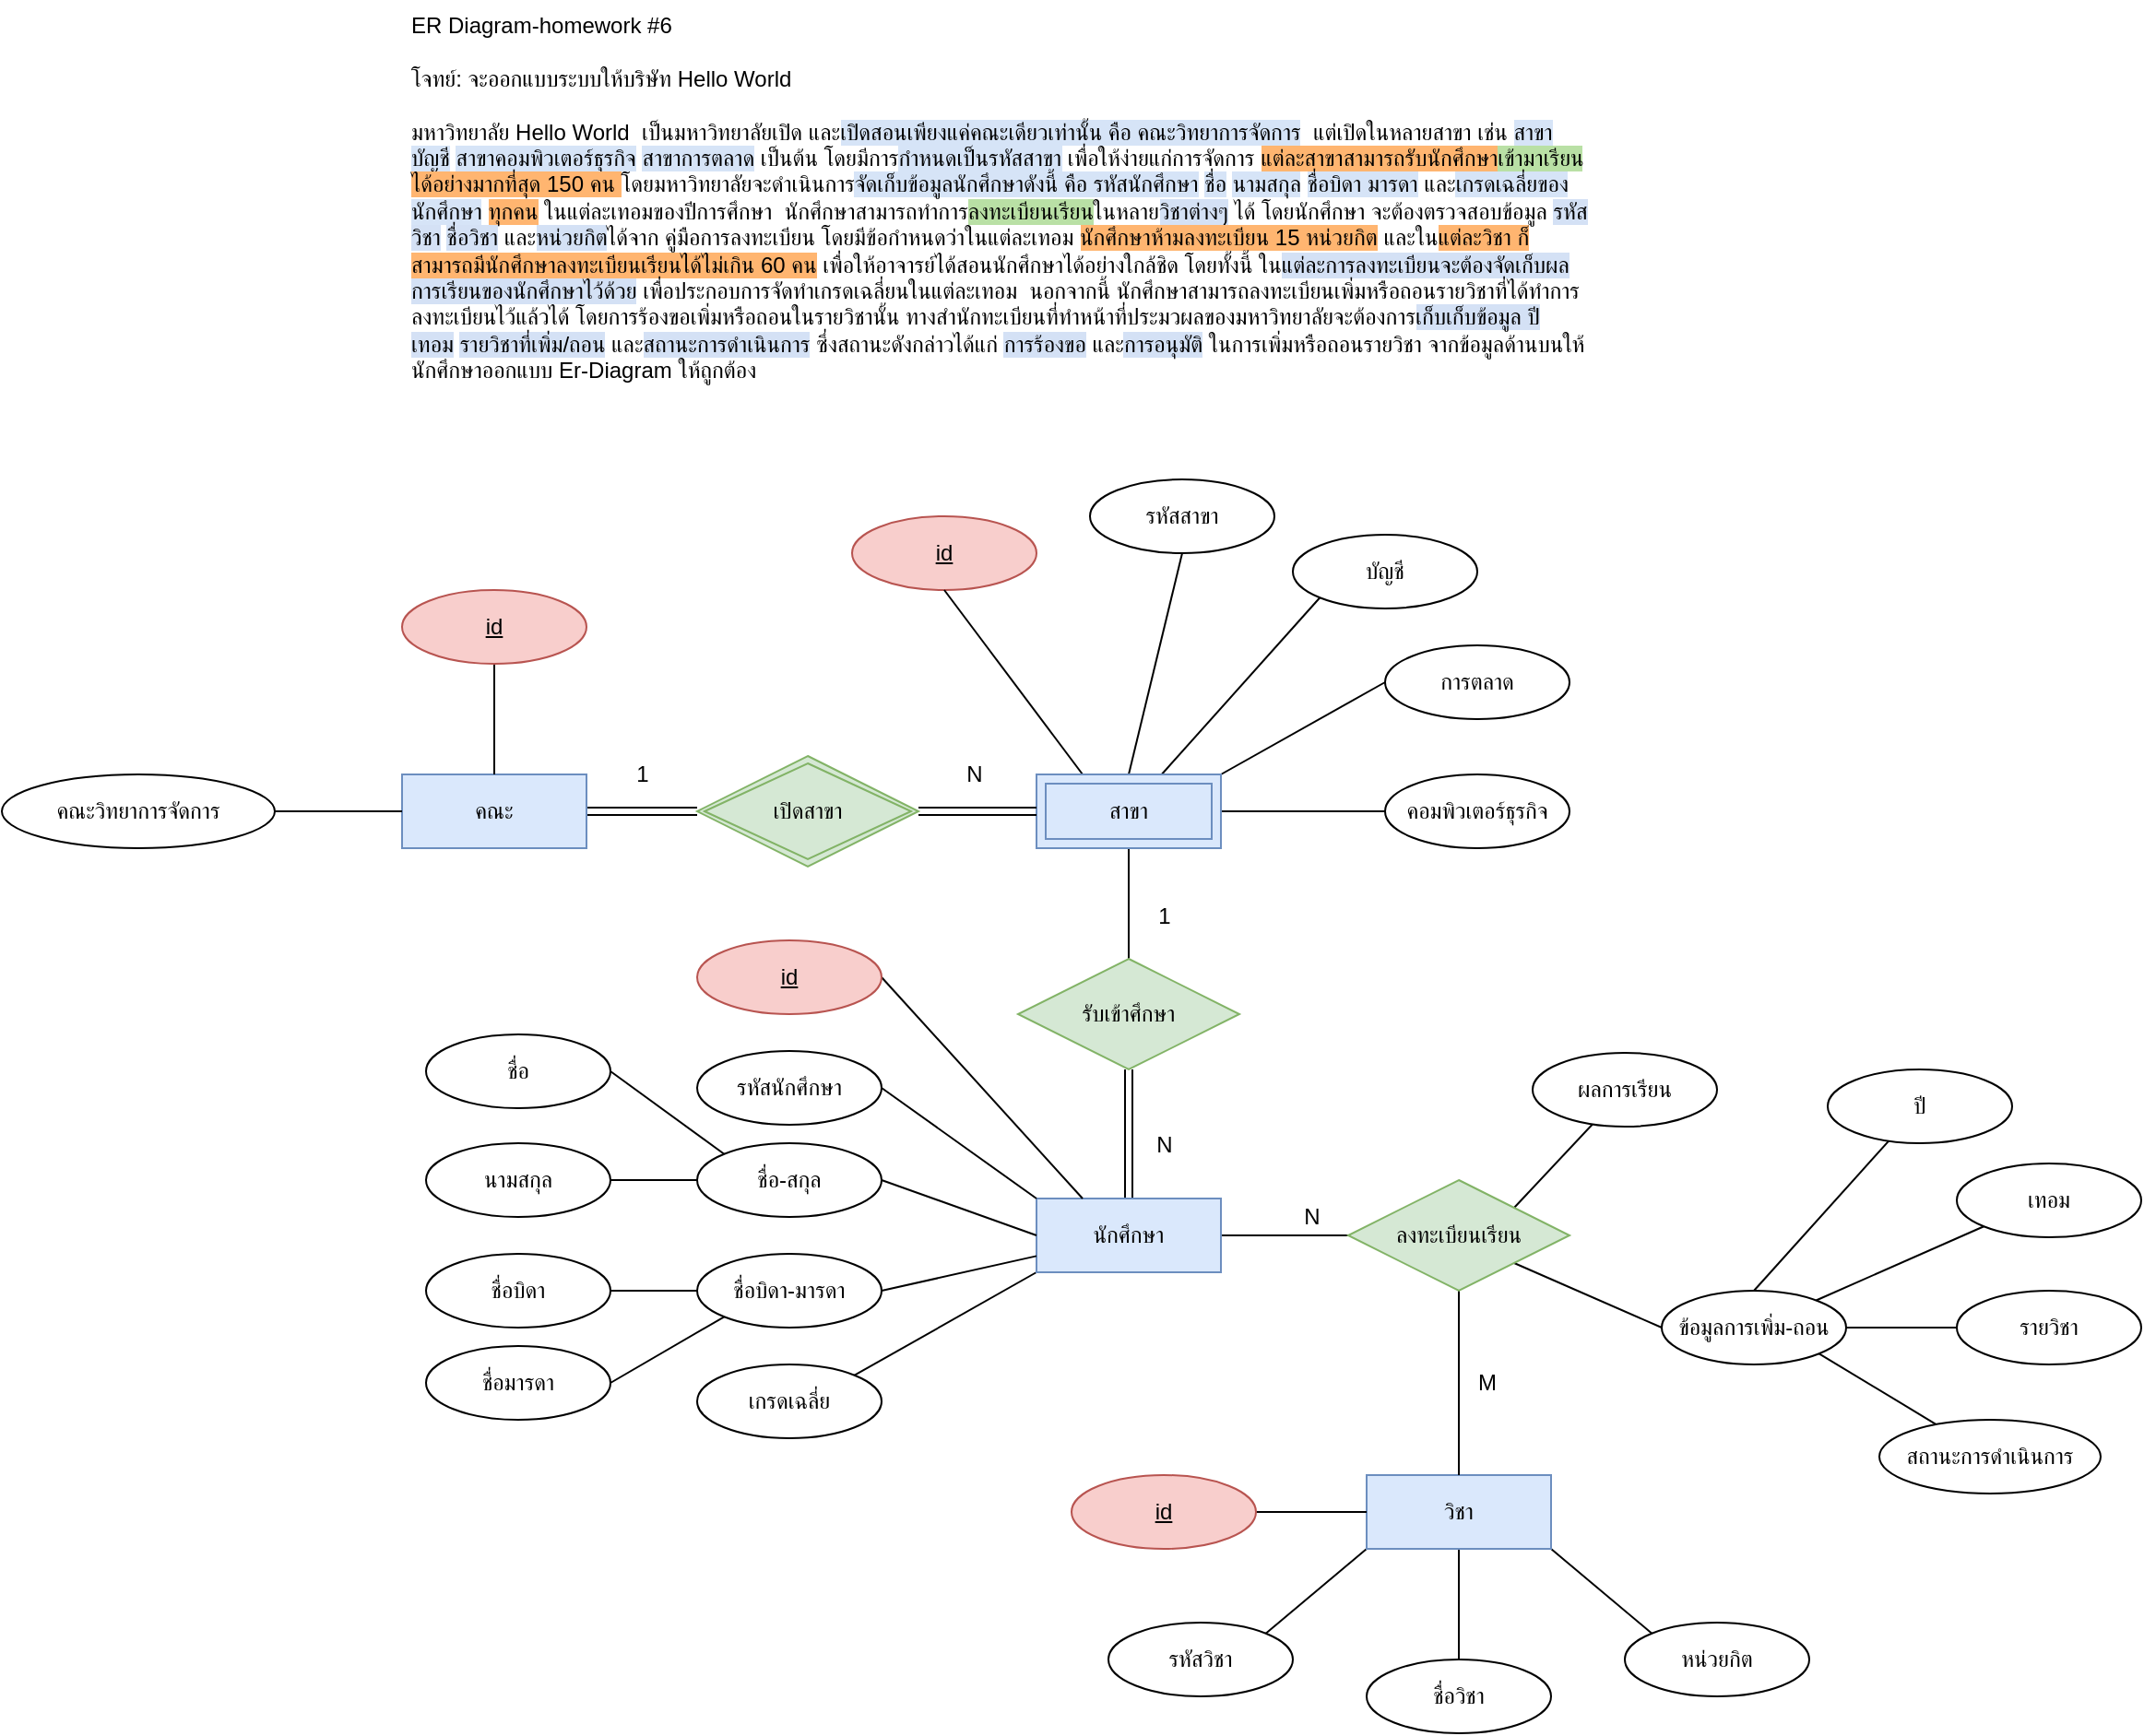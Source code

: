 <mxfile version="12.8.0" type="device"><diagram id="C5RBs43oDa-KdzZeNtuy" name="Page-1"><mxGraphModel dx="382" dy="570" grid="1" gridSize="10" guides="1" tooltips="1" connect="1" arrows="1" fold="1" page="1" pageScale="1" pageWidth="827" pageHeight="1169" math="0" shadow="0"><root><mxCell id="WIyWlLk6GJQsqaUBKTNV-0"/><mxCell id="WIyWlLk6GJQsqaUBKTNV-1" parent="WIyWlLk6GJQsqaUBKTNV-0"/><mxCell id="4qBjOrFS76cvzqP0sIf1-2" value="ER Diagram-homework #6&lt;br&gt;&lt;br&gt;โจทย์: จะออกแบบระบบให้บริษัท Hello World&lt;br&gt;&lt;br&gt;มหาวิทยาลัย Hello World&amp;nbsp; เป็นมหาวิทยาลัยเปิด และ&lt;span style=&quot;background-color: rgb(214 , 228 , 247)&quot;&gt;เปิดสอนเพียงแค่คณะเดียวเท่านั้น คือ คณะวิทยาการจัดการ&lt;/span&gt;&amp;nbsp; แต่เปิดในหลายสาขา เช่น &lt;span style=&quot;background-color: rgb(214 , 228 , 247)&quot;&gt;สาขาบัญชี&lt;/span&gt; &lt;span style=&quot;background-color: rgb(214 , 228 , 247)&quot;&gt;สาขาคอมพิวเตอร์ธุรกิจ&lt;/span&gt; &lt;span style=&quot;background-color: rgb(214 , 228 , 247)&quot;&gt;สาขาการตลาด&lt;/span&gt; เป็นต้น  โดยมีการ&lt;span style=&quot;background-color: rgb(214 , 228 , 247)&quot;&gt;กำหนดเป็นรหัสสาขา&lt;/span&gt; เพื่อให้ง่ายแก่การจัดการ &lt;span style=&quot;background-color: rgb(255 , 181 , 112)&quot;&gt;แต่ละสาขาสามารถรับนักศึกษา&lt;/span&gt;&lt;span style=&quot;background-color: rgb(185 , 224 , 165)&quot;&gt;เข้ามาเรียน&lt;/span&gt;&lt;span style=&quot;background-color: rgb(255 , 181 , 112)&quot;&gt;ได้อย่างมากที่สุด 150 คน &lt;/span&gt;โดยมหาวิทยาลัยจะดำเนินการ&lt;span style=&quot;background-color: rgb(214 , 228 , 247)&quot;&gt;จัดเก็บข้อมูลนักศึกษาดังนี้ คือ รหัสนักศึกษา&lt;/span&gt; &lt;span style=&quot;background-color: rgb(214 , 228 , 247)&quot;&gt;ชื่อ&lt;/span&gt; &lt;span style=&quot;background-color: rgb(214 , 228 , 247)&quot;&gt;นามสกุล&lt;/span&gt; &lt;span style=&quot;background-color: rgb(214 , 228 , 247)&quot;&gt;ชื่อบิดา มารดา&lt;/span&gt; และ&lt;span style=&quot;background-color: rgb(214 , 228 , 247)&quot;&gt;เกรดเฉลี่ยของนักศึกษา&lt;/span&gt; &lt;span style=&quot;background-color: rgb(255 , 181 , 112)&quot;&gt;ทุกคน&lt;/span&gt; ในแต่ละเทอมของปีการศึกษา&amp;nbsp; นักศึกษาสามารถทำการ&lt;span style=&quot;background-color: rgb(185 , 224 , 165)&quot;&gt;ลงทะเบียนเรียน&lt;/span&gt;ในหลาย&lt;span style=&quot;background-color: rgb(212 , 225 , 245)&quot;&gt;วิชาต่างๆ&lt;/span&gt; ได้ โดยนักศึกษา จะต้องตรวจสอบข้อมูล &lt;span style=&quot;background-color: rgb(212 , 225 , 245)&quot;&gt;รหัสวิชา&lt;/span&gt; &lt;span style=&quot;background-color: rgb(212 , 225 , 245)&quot;&gt;ชื่อวิชา&lt;/span&gt; และ&lt;span style=&quot;background-color: rgb(212 , 225 , 245)&quot;&gt;หน่วยกิต&lt;/span&gt;ได้จาก คู่มือการลงทะเบียน โดยมีข้อกำหนดว่าในแต่ละเทอม &lt;span style=&quot;background-color: rgb(255 , 181 , 112)&quot;&gt;นักศึกษาห้ามลงทะเบียน 15 หน่วยกิต&lt;/span&gt; และใน&lt;span style=&quot;background-color: rgb(255 , 181 , 112)&quot;&gt;แต่ละวิชา ก็สามารถมีนักศึกษาลงทะเบียนเรียนได้ไม่เกิน 60 คน&lt;/span&gt; เพื่อให้อาจารย์ได้สอนนักศึกษาได้อย่างใกล้ชิด โดยทั้งนี้ ใน&lt;span style=&quot;background-color: rgb(212 , 225 , 245)&quot;&gt;แต่ละการลงทะเบียนจะต้องจัดเก็บผลการเรียนของนักศึกษาไว้ด้วย&lt;/span&gt; เพื่อประกอบการจัดทำเกรดเฉลี่ยนในแต่ละเทอม&amp;nbsp; นอกจากนี้ นักศึกษาสามารถลงทะเบียนเพิ่มหรือถอนรายวิชาที่ได้ทำการลงทะเบียนไว้แล้วได้ โดยการร้องขอเพิ่มหรือถอนในรายวิชานั้น ทางสำนักทะเบียนที่ทำหน้าที่ประมวผลของมหาวิทยาลัยจะต้องการ&lt;span style=&quot;background-color: rgb(212 , 225 , 245)&quot;&gt;เก็บเก็บข้อมูล ปี&lt;/span&gt; &lt;span style=&quot;background-color: rgb(212 , 225 , 245)&quot;&gt;เทอม&lt;/span&gt; &lt;span style=&quot;background-color: rgb(212 , 225 , 245)&quot;&gt;รายวิชาที่เพิ่ม/ถอน&lt;/span&gt;  และ&lt;span style=&quot;background-color: rgb(212 , 225 , 245)&quot;&gt;สถานะการดำเนินการ&lt;/span&gt; ซึ่งสถานะดังกล่าวได้แก่ &lt;span style=&quot;background-color: rgb(212 , 225 , 245)&quot;&gt;การร้องขอ&lt;/span&gt; และ&lt;span style=&quot;background-color: rgb(212 , 225 , 245)&quot;&gt;การอนุมัติ&lt;/span&gt; ในการเพิ่มหรือถอนรายวิชา  จากข้อมูลด้านบนให้นักศึกษาออกแบบ Er-Diagram ให้ถูกต้อง" style="text;html=1;whiteSpace=wrap;" vertex="1" parent="WIyWlLk6GJQsqaUBKTNV-1"><mxGeometry x="1260" y="120" width="640" height="220" as="geometry"/></mxCell><mxCell id="4qBjOrFS76cvzqP0sIf1-3" style="edgeStyle=orthogonalEdgeStyle;rounded=0;orthogonalLoop=1;jettySize=auto;html=1;exitX=0.5;exitY=1;exitDx=0;exitDy=0;" edge="1" parent="WIyWlLk6GJQsqaUBKTNV-1"><mxGeometry relative="1" as="geometry"><mxPoint x="1691" y="420" as="sourcePoint"/><mxPoint x="1691" y="420" as="targetPoint"/></mxGeometry></mxCell><mxCell id="4qBjOrFS76cvzqP0sIf1-45" style="edgeStyle=none;shape=link;rounded=0;orthogonalLoop=1;jettySize=auto;html=1;exitX=1;exitY=0.5;exitDx=0;exitDy=0;entryX=0;entryY=0.5;entryDx=0;entryDy=0;endArrow=none;endFill=0;" edge="1" parent="WIyWlLk6GJQsqaUBKTNV-1" source="4qBjOrFS76cvzqP0sIf1-5" target="4qBjOrFS76cvzqP0sIf1-44"><mxGeometry relative="1" as="geometry"/></mxCell><mxCell id="4qBjOrFS76cvzqP0sIf1-5" value="คณะ" style="whiteSpace=wrap;html=1;align=center;fillColor=#dae8fc;strokeColor=#6c8ebf;" vertex="1" parent="WIyWlLk6GJQsqaUBKTNV-1"><mxGeometry x="1257" y="540" width="100" height="40" as="geometry"/></mxCell><mxCell id="4qBjOrFS76cvzqP0sIf1-52" style="edgeStyle=none;rounded=0;orthogonalLoop=1;jettySize=auto;html=1;exitX=0;exitY=1;exitDx=0;exitDy=0;endArrow=none;endFill=0;" edge="1" parent="WIyWlLk6GJQsqaUBKTNV-1" source="4qBjOrFS76cvzqP0sIf1-7" target="4qBjOrFS76cvzqP0sIf1-43"><mxGeometry relative="1" as="geometry"/></mxCell><mxCell id="4qBjOrFS76cvzqP0sIf1-7" value="บัญชี" style="ellipse;whiteSpace=wrap;html=1;align=center;" vertex="1" parent="WIyWlLk6GJQsqaUBKTNV-1"><mxGeometry x="1740" y="410" width="100" height="40" as="geometry"/></mxCell><mxCell id="4qBjOrFS76cvzqP0sIf1-54" style="edgeStyle=none;rounded=0;orthogonalLoop=1;jettySize=auto;html=1;exitX=0;exitY=0.5;exitDx=0;exitDy=0;entryX=1;entryY=0.5;entryDx=0;entryDy=0;endArrow=none;endFill=0;" edge="1" parent="WIyWlLk6GJQsqaUBKTNV-1" source="4qBjOrFS76cvzqP0sIf1-8" target="4qBjOrFS76cvzqP0sIf1-43"><mxGeometry relative="1" as="geometry"/></mxCell><mxCell id="4qBjOrFS76cvzqP0sIf1-8" value="คอมพิวเตอร์ธุรกิจ" style="ellipse;whiteSpace=wrap;html=1;align=center;" vertex="1" parent="WIyWlLk6GJQsqaUBKTNV-1"><mxGeometry x="1790" y="540" width="100" height="40" as="geometry"/></mxCell><mxCell id="4qBjOrFS76cvzqP0sIf1-53" style="edgeStyle=none;rounded=0;orthogonalLoop=1;jettySize=auto;html=1;exitX=0;exitY=0.5;exitDx=0;exitDy=0;entryX=1;entryY=0;entryDx=0;entryDy=0;endArrow=none;endFill=0;" edge="1" parent="WIyWlLk6GJQsqaUBKTNV-1" source="4qBjOrFS76cvzqP0sIf1-9" target="4qBjOrFS76cvzqP0sIf1-43"><mxGeometry relative="1" as="geometry"/></mxCell><mxCell id="4qBjOrFS76cvzqP0sIf1-9" value="การตลาด" style="ellipse;whiteSpace=wrap;html=1;align=center;" vertex="1" parent="WIyWlLk6GJQsqaUBKTNV-1"><mxGeometry x="1790" y="470" width="100" height="40" as="geometry"/></mxCell><mxCell id="4qBjOrFS76cvzqP0sIf1-51" style="edgeStyle=none;rounded=0;orthogonalLoop=1;jettySize=auto;html=1;exitX=0.5;exitY=1;exitDx=0;exitDy=0;entryX=0.5;entryY=0;entryDx=0;entryDy=0;endArrow=none;endFill=0;" edge="1" parent="WIyWlLk6GJQsqaUBKTNV-1" source="4qBjOrFS76cvzqP0sIf1-10" target="4qBjOrFS76cvzqP0sIf1-43"><mxGeometry relative="1" as="geometry"/></mxCell><mxCell id="4qBjOrFS76cvzqP0sIf1-10" value="รหัสสาขา" style="ellipse;whiteSpace=wrap;html=1;align=center;" vertex="1" parent="WIyWlLk6GJQsqaUBKTNV-1"><mxGeometry x="1630" y="380" width="100" height="40" as="geometry"/></mxCell><mxCell id="4qBjOrFS76cvzqP0sIf1-39" style="edgeStyle=none;rounded=0;orthogonalLoop=1;jettySize=auto;html=1;exitX=0.5;exitY=1;exitDx=0;exitDy=0;endArrow=none;endFill=0;" edge="1" parent="WIyWlLk6GJQsqaUBKTNV-1" source="4qBjOrFS76cvzqP0sIf1-11" target="4qBjOrFS76cvzqP0sIf1-5"><mxGeometry relative="1" as="geometry"/></mxCell><mxCell id="4qBjOrFS76cvzqP0sIf1-11" value="id" style="ellipse;whiteSpace=wrap;html=1;align=center;fontStyle=4;fillColor=#f8cecc;strokeColor=#b85450;" vertex="1" parent="WIyWlLk6GJQsqaUBKTNV-1"><mxGeometry x="1257" y="440" width="100" height="40" as="geometry"/></mxCell><mxCell id="4qBjOrFS76cvzqP0sIf1-13" style="edgeStyle=none;rounded=0;orthogonalLoop=1;jettySize=auto;html=1;exitX=1;exitY=0.5;exitDx=0;exitDy=0;endArrow=none;endFill=0;" edge="1" parent="WIyWlLk6GJQsqaUBKTNV-1"><mxGeometry relative="1" as="geometry"><mxPoint x="1520" y="785" as="sourcePoint"/><mxPoint x="1520" y="785" as="targetPoint"/></mxGeometry></mxCell><mxCell id="4qBjOrFS76cvzqP0sIf1-57" style="edgeStyle=none;rounded=0;orthogonalLoop=1;jettySize=auto;html=1;exitX=0.5;exitY=0;exitDx=0;exitDy=0;entryX=0.5;entryY=1;entryDx=0;entryDy=0;endArrow=none;endFill=0;shape=link;" edge="1" parent="WIyWlLk6GJQsqaUBKTNV-1" source="4qBjOrFS76cvzqP0sIf1-14" target="4qBjOrFS76cvzqP0sIf1-55"><mxGeometry relative="1" as="geometry"/></mxCell><mxCell id="4qBjOrFS76cvzqP0sIf1-71" style="edgeStyle=none;rounded=0;orthogonalLoop=1;jettySize=auto;html=1;exitX=0;exitY=1;exitDx=0;exitDy=0;entryX=1;entryY=0;entryDx=0;entryDy=0;endArrow=none;endFill=0;" edge="1" parent="WIyWlLk6GJQsqaUBKTNV-1" source="4qBjOrFS76cvzqP0sIf1-14" target="4qBjOrFS76cvzqP0sIf1-24"><mxGeometry relative="1" as="geometry"/></mxCell><mxCell id="4qBjOrFS76cvzqP0sIf1-73" style="edgeStyle=none;rounded=0;orthogonalLoop=1;jettySize=auto;html=1;exitX=1;exitY=0.5;exitDx=0;exitDy=0;entryX=0;entryY=0.5;entryDx=0;entryDy=0;endArrow=none;endFill=0;" edge="1" parent="WIyWlLk6GJQsqaUBKTNV-1" source="4qBjOrFS76cvzqP0sIf1-14" target="4qBjOrFS76cvzqP0sIf1-72"><mxGeometry relative="1" as="geometry"/></mxCell><mxCell id="4qBjOrFS76cvzqP0sIf1-14" value="นักศึกษา" style="whiteSpace=wrap;html=1;align=center;fillColor=#dae8fc;strokeColor=#6c8ebf;" vertex="1" parent="WIyWlLk6GJQsqaUBKTNV-1"><mxGeometry x="1601" y="770" width="100" height="40" as="geometry"/></mxCell><mxCell id="4qBjOrFS76cvzqP0sIf1-67" style="edgeStyle=none;rounded=0;orthogonalLoop=1;jettySize=auto;html=1;exitX=1;exitY=0.5;exitDx=0;exitDy=0;entryX=0.25;entryY=0;entryDx=0;entryDy=0;endArrow=none;endFill=0;" edge="1" parent="WIyWlLk6GJQsqaUBKTNV-1" source="4qBjOrFS76cvzqP0sIf1-16" target="4qBjOrFS76cvzqP0sIf1-14"><mxGeometry relative="1" as="geometry"/></mxCell><mxCell id="4qBjOrFS76cvzqP0sIf1-16" value="id" style="ellipse;whiteSpace=wrap;html=1;align=center;fontStyle=4;fillColor=#f8cecc;strokeColor=#b85450;" vertex="1" parent="WIyWlLk6GJQsqaUBKTNV-1"><mxGeometry x="1417" y="630" width="100" height="40" as="geometry"/></mxCell><mxCell id="4qBjOrFS76cvzqP0sIf1-68" style="edgeStyle=none;rounded=0;orthogonalLoop=1;jettySize=auto;html=1;exitX=1;exitY=0.5;exitDx=0;exitDy=0;entryX=0;entryY=0;entryDx=0;entryDy=0;endArrow=none;endFill=0;" edge="1" parent="WIyWlLk6GJQsqaUBKTNV-1" source="4qBjOrFS76cvzqP0sIf1-17" target="4qBjOrFS76cvzqP0sIf1-14"><mxGeometry relative="1" as="geometry"/></mxCell><mxCell id="4qBjOrFS76cvzqP0sIf1-17" value="รหัสนักศึกษา" style="ellipse;whiteSpace=wrap;html=1;align=center;" vertex="1" parent="WIyWlLk6GJQsqaUBKTNV-1"><mxGeometry x="1417" y="690" width="100" height="40" as="geometry"/></mxCell><mxCell id="4qBjOrFS76cvzqP0sIf1-69" style="edgeStyle=none;rounded=0;orthogonalLoop=1;jettySize=auto;html=1;exitX=1;exitY=0.5;exitDx=0;exitDy=0;entryX=0;entryY=0.5;entryDx=0;entryDy=0;endArrow=none;endFill=0;" edge="1" parent="WIyWlLk6GJQsqaUBKTNV-1" source="4qBjOrFS76cvzqP0sIf1-18" target="4qBjOrFS76cvzqP0sIf1-14"><mxGeometry relative="1" as="geometry"/></mxCell><mxCell id="4qBjOrFS76cvzqP0sIf1-18" value="ชื่อ-สกุล" style="ellipse;whiteSpace=wrap;html=1;align=center;" vertex="1" parent="WIyWlLk6GJQsqaUBKTNV-1"><mxGeometry x="1417" y="740" width="100" height="40" as="geometry"/></mxCell><mxCell id="4qBjOrFS76cvzqP0sIf1-62" style="edgeStyle=none;rounded=0;orthogonalLoop=1;jettySize=auto;html=1;exitX=1;exitY=0.5;exitDx=0;exitDy=0;entryX=0;entryY=0;entryDx=0;entryDy=0;endArrow=none;endFill=0;" edge="1" parent="WIyWlLk6GJQsqaUBKTNV-1" source="4qBjOrFS76cvzqP0sIf1-19" target="4qBjOrFS76cvzqP0sIf1-18"><mxGeometry relative="1" as="geometry"/></mxCell><mxCell id="4qBjOrFS76cvzqP0sIf1-19" value="ชื่อ" style="ellipse;whiteSpace=wrap;html=1;align=center;" vertex="1" parent="WIyWlLk6GJQsqaUBKTNV-1"><mxGeometry x="1270" y="681" width="100" height="40" as="geometry"/></mxCell><mxCell id="4qBjOrFS76cvzqP0sIf1-63" style="edgeStyle=none;rounded=0;orthogonalLoop=1;jettySize=auto;html=1;exitX=1;exitY=0.5;exitDx=0;exitDy=0;entryX=0;entryY=0.5;entryDx=0;entryDy=0;endArrow=none;endFill=0;" edge="1" parent="WIyWlLk6GJQsqaUBKTNV-1" source="4qBjOrFS76cvzqP0sIf1-20" target="4qBjOrFS76cvzqP0sIf1-18"><mxGeometry relative="1" as="geometry"/></mxCell><mxCell id="4qBjOrFS76cvzqP0sIf1-20" value="นามสกุล" style="ellipse;whiteSpace=wrap;html=1;align=center;" vertex="1" parent="WIyWlLk6GJQsqaUBKTNV-1"><mxGeometry x="1270" y="740" width="100" height="40" as="geometry"/></mxCell><mxCell id="4qBjOrFS76cvzqP0sIf1-64" style="edgeStyle=none;rounded=0;orthogonalLoop=1;jettySize=auto;html=1;exitX=0;exitY=0.5;exitDx=0;exitDy=0;entryX=1;entryY=0.5;entryDx=0;entryDy=0;endArrow=none;endFill=0;" edge="1" parent="WIyWlLk6GJQsqaUBKTNV-1" source="4qBjOrFS76cvzqP0sIf1-21" target="4qBjOrFS76cvzqP0sIf1-23"><mxGeometry relative="1" as="geometry"/></mxCell><mxCell id="4qBjOrFS76cvzqP0sIf1-70" style="edgeStyle=none;rounded=0;orthogonalLoop=1;jettySize=auto;html=1;exitX=1;exitY=0.5;exitDx=0;exitDy=0;endArrow=none;endFill=0;" edge="1" parent="WIyWlLk6GJQsqaUBKTNV-1" source="4qBjOrFS76cvzqP0sIf1-21" target="4qBjOrFS76cvzqP0sIf1-14"><mxGeometry relative="1" as="geometry"/></mxCell><mxCell id="4qBjOrFS76cvzqP0sIf1-21" value="ชื่อบิดา-มารดา" style="ellipse;whiteSpace=wrap;html=1;align=center;" vertex="1" parent="WIyWlLk6GJQsqaUBKTNV-1"><mxGeometry x="1417" y="800" width="100" height="40" as="geometry"/></mxCell><mxCell id="4qBjOrFS76cvzqP0sIf1-65" style="edgeStyle=none;rounded=0;orthogonalLoop=1;jettySize=auto;html=1;exitX=1;exitY=0.5;exitDx=0;exitDy=0;entryX=0;entryY=1;entryDx=0;entryDy=0;endArrow=none;endFill=0;" edge="1" parent="WIyWlLk6GJQsqaUBKTNV-1" source="4qBjOrFS76cvzqP0sIf1-22" target="4qBjOrFS76cvzqP0sIf1-21"><mxGeometry relative="1" as="geometry"/></mxCell><mxCell id="4qBjOrFS76cvzqP0sIf1-22" value="ชื่อมารดา" style="ellipse;whiteSpace=wrap;html=1;align=center;" vertex="1" parent="WIyWlLk6GJQsqaUBKTNV-1"><mxGeometry x="1270" y="850" width="100" height="40" as="geometry"/></mxCell><mxCell id="4qBjOrFS76cvzqP0sIf1-23" value="ชื่อบิดา" style="ellipse;whiteSpace=wrap;html=1;align=center;" vertex="1" parent="WIyWlLk6GJQsqaUBKTNV-1"><mxGeometry x="1270" y="800" width="100" height="40" as="geometry"/></mxCell><mxCell id="4qBjOrFS76cvzqP0sIf1-24" value="เกรดเฉลี่ย" style="ellipse;whiteSpace=wrap;html=1;align=center;" vertex="1" parent="WIyWlLk6GJQsqaUBKTNV-1"><mxGeometry x="1417" y="860" width="100" height="40" as="geometry"/></mxCell><mxCell id="4qBjOrFS76cvzqP0sIf1-80" style="edgeStyle=none;rounded=0;orthogonalLoop=1;jettySize=auto;html=1;exitX=0;exitY=1;exitDx=0;exitDy=0;entryX=1;entryY=0;entryDx=0;entryDy=0;endArrow=none;endFill=0;" edge="1" parent="WIyWlLk6GJQsqaUBKTNV-1" source="4qBjOrFS76cvzqP0sIf1-25" target="4qBjOrFS76cvzqP0sIf1-26"><mxGeometry relative="1" as="geometry"/></mxCell><mxCell id="4qBjOrFS76cvzqP0sIf1-81" style="edgeStyle=none;rounded=0;orthogonalLoop=1;jettySize=auto;html=1;exitX=1;exitY=1;exitDx=0;exitDy=0;entryX=0;entryY=0;entryDx=0;entryDy=0;endArrow=none;endFill=0;" edge="1" parent="WIyWlLk6GJQsqaUBKTNV-1" source="4qBjOrFS76cvzqP0sIf1-25" target="4qBjOrFS76cvzqP0sIf1-29"><mxGeometry relative="1" as="geometry"/></mxCell><mxCell id="4qBjOrFS76cvzqP0sIf1-82" style="edgeStyle=none;rounded=0;orthogonalLoop=1;jettySize=auto;html=1;exitX=0.5;exitY=1;exitDx=0;exitDy=0;entryX=0.5;entryY=0;entryDx=0;entryDy=0;endArrow=none;endFill=0;" edge="1" parent="WIyWlLk6GJQsqaUBKTNV-1" source="4qBjOrFS76cvzqP0sIf1-25" target="4qBjOrFS76cvzqP0sIf1-28"><mxGeometry relative="1" as="geometry"/></mxCell><mxCell id="4qBjOrFS76cvzqP0sIf1-25" value="วิชา" style="whiteSpace=wrap;html=1;align=center;fillColor=#dae8fc;strokeColor=#6c8ebf;" vertex="1" parent="WIyWlLk6GJQsqaUBKTNV-1"><mxGeometry x="1780" y="920" width="100" height="40" as="geometry"/></mxCell><mxCell id="4qBjOrFS76cvzqP0sIf1-26" value="รหัสวิชา" style="ellipse;whiteSpace=wrap;html=1;align=center;" vertex="1" parent="WIyWlLk6GJQsqaUBKTNV-1"><mxGeometry x="1640" y="1000" width="100" height="40" as="geometry"/></mxCell><mxCell id="4qBjOrFS76cvzqP0sIf1-79" style="edgeStyle=none;rounded=0;orthogonalLoop=1;jettySize=auto;html=1;exitX=1;exitY=0.5;exitDx=0;exitDy=0;entryX=0;entryY=0.5;entryDx=0;entryDy=0;endArrow=none;endFill=0;" edge="1" parent="WIyWlLk6GJQsqaUBKTNV-1" source="4qBjOrFS76cvzqP0sIf1-27" target="4qBjOrFS76cvzqP0sIf1-25"><mxGeometry relative="1" as="geometry"/></mxCell><mxCell id="4qBjOrFS76cvzqP0sIf1-27" value="id" style="ellipse;whiteSpace=wrap;html=1;align=center;fontStyle=4;fillColor=#f8cecc;strokeColor=#b85450;" vertex="1" parent="WIyWlLk6GJQsqaUBKTNV-1"><mxGeometry x="1620" y="920" width="100" height="40" as="geometry"/></mxCell><mxCell id="4qBjOrFS76cvzqP0sIf1-28" value="ชื่อวิชา" style="ellipse;whiteSpace=wrap;html=1;align=center;" vertex="1" parent="WIyWlLk6GJQsqaUBKTNV-1"><mxGeometry x="1780" y="1020" width="100" height="40" as="geometry"/></mxCell><mxCell id="4qBjOrFS76cvzqP0sIf1-29" value="หน่วยกิต" style="ellipse;whiteSpace=wrap;html=1;align=center;" vertex="1" parent="WIyWlLk6GJQsqaUBKTNV-1"><mxGeometry x="1920" y="1000" width="100" height="40" as="geometry"/></mxCell><mxCell id="4qBjOrFS76cvzqP0sIf1-37" value="N" style="text;html=1;align=center;verticalAlign=middle;resizable=0;points=[];autosize=1;" vertex="1" parent="WIyWlLk6GJQsqaUBKTNV-1"><mxGeometry x="1557" y="530" width="20" height="20" as="geometry"/></mxCell><mxCell id="4qBjOrFS76cvzqP0sIf1-38" value="id" style="ellipse;whiteSpace=wrap;html=1;align=center;fontStyle=4;fillColor=#f8cecc;strokeColor=#b85450;" vertex="1" parent="WIyWlLk6GJQsqaUBKTNV-1"><mxGeometry x="1501" y="400" width="100" height="40" as="geometry"/></mxCell><mxCell id="4qBjOrFS76cvzqP0sIf1-41" style="edgeStyle=none;rounded=0;orthogonalLoop=1;jettySize=auto;html=1;exitX=1;exitY=0.5;exitDx=0;exitDy=0;entryX=0;entryY=0.5;entryDx=0;entryDy=0;endArrow=none;endFill=0;" edge="1" parent="WIyWlLk6GJQsqaUBKTNV-1" source="4qBjOrFS76cvzqP0sIf1-40" target="4qBjOrFS76cvzqP0sIf1-5"><mxGeometry relative="1" as="geometry"/></mxCell><mxCell id="4qBjOrFS76cvzqP0sIf1-40" value="คณะวิทยาการจัดการ" style="ellipse;whiteSpace=wrap;html=1;align=center;fontStyle=0" vertex="1" parent="WIyWlLk6GJQsqaUBKTNV-1"><mxGeometry x="1040" y="540" width="148" height="40" as="geometry"/></mxCell><mxCell id="4qBjOrFS76cvzqP0sIf1-42" value="1" style="text;html=1;align=center;verticalAlign=middle;resizable=0;points=[];autosize=1;" vertex="1" parent="WIyWlLk6GJQsqaUBKTNV-1"><mxGeometry x="1377" y="530" width="20" height="20" as="geometry"/></mxCell><mxCell id="4qBjOrFS76cvzqP0sIf1-48" style="edgeStyle=none;rounded=0;orthogonalLoop=1;jettySize=auto;html=1;exitX=0.25;exitY=0;exitDx=0;exitDy=0;entryX=0.5;entryY=1;entryDx=0;entryDy=0;endArrow=none;endFill=0;" edge="1" parent="WIyWlLk6GJQsqaUBKTNV-1" source="4qBjOrFS76cvzqP0sIf1-43" target="4qBjOrFS76cvzqP0sIf1-38"><mxGeometry relative="1" as="geometry"/></mxCell><mxCell id="4qBjOrFS76cvzqP0sIf1-56" style="edgeStyle=none;rounded=0;orthogonalLoop=1;jettySize=auto;html=1;exitX=0.5;exitY=1;exitDx=0;exitDy=0;entryX=0.5;entryY=0;entryDx=0;entryDy=0;endArrow=none;endFill=0;" edge="1" parent="WIyWlLk6GJQsqaUBKTNV-1" source="4qBjOrFS76cvzqP0sIf1-43" target="4qBjOrFS76cvzqP0sIf1-55"><mxGeometry relative="1" as="geometry"/></mxCell><mxCell id="4qBjOrFS76cvzqP0sIf1-43" value="สาขา" style="shape=ext;margin=3;double=1;whiteSpace=wrap;html=1;align=center;fillColor=#dae8fc;strokeColor=#6c8ebf;" vertex="1" parent="WIyWlLk6GJQsqaUBKTNV-1"><mxGeometry x="1601" y="540" width="100" height="40" as="geometry"/></mxCell><mxCell id="4qBjOrFS76cvzqP0sIf1-46" style="edgeStyle=none;shape=link;rounded=0;orthogonalLoop=1;jettySize=auto;html=1;exitX=1;exitY=0.5;exitDx=0;exitDy=0;entryX=0;entryY=0.5;entryDx=0;entryDy=0;endArrow=none;endFill=0;" edge="1" parent="WIyWlLk6GJQsqaUBKTNV-1" source="4qBjOrFS76cvzqP0sIf1-44" target="4qBjOrFS76cvzqP0sIf1-43"><mxGeometry relative="1" as="geometry"/></mxCell><mxCell id="4qBjOrFS76cvzqP0sIf1-44" value="เปิดสาขา" style="shape=rhombus;double=1;perimeter=rhombusPerimeter;whiteSpace=wrap;html=1;align=center;fillColor=#d5e8d4;strokeColor=#82b366;" vertex="1" parent="WIyWlLk6GJQsqaUBKTNV-1"><mxGeometry x="1417" y="530" width="120" height="60" as="geometry"/></mxCell><mxCell id="4qBjOrFS76cvzqP0sIf1-55" value="รับเข้าศึกษา" style="shape=rhombus;perimeter=rhombusPerimeter;whiteSpace=wrap;html=1;align=center;fillColor=#d5e8d4;strokeColor=#82b366;" vertex="1" parent="WIyWlLk6GJQsqaUBKTNV-1"><mxGeometry x="1591" y="640" width="120" height="60" as="geometry"/></mxCell><mxCell id="4qBjOrFS76cvzqP0sIf1-58" value="1" style="text;html=1;align=center;verticalAlign=middle;resizable=0;points=[];autosize=1;" vertex="1" parent="WIyWlLk6GJQsqaUBKTNV-1"><mxGeometry x="1660" y="607" width="20" height="20" as="geometry"/></mxCell><mxCell id="4qBjOrFS76cvzqP0sIf1-59" value="N" style="text;html=1;align=center;verticalAlign=middle;resizable=0;points=[];autosize=1;" vertex="1" parent="WIyWlLk6GJQsqaUBKTNV-1"><mxGeometry x="1660" y="731" width="20" height="20" as="geometry"/></mxCell><mxCell id="4qBjOrFS76cvzqP0sIf1-75" style="edgeStyle=none;rounded=0;orthogonalLoop=1;jettySize=auto;html=1;exitX=0.5;exitY=1;exitDx=0;exitDy=0;entryX=0.5;entryY=0;entryDx=0;entryDy=0;endArrow=none;endFill=0;" edge="1" parent="WIyWlLk6GJQsqaUBKTNV-1" source="4qBjOrFS76cvzqP0sIf1-72" target="4qBjOrFS76cvzqP0sIf1-25"><mxGeometry relative="1" as="geometry"/></mxCell><mxCell id="4qBjOrFS76cvzqP0sIf1-78" style="edgeStyle=none;rounded=0;orthogonalLoop=1;jettySize=auto;html=1;exitX=1;exitY=0;exitDx=0;exitDy=0;endArrow=none;endFill=0;" edge="1" parent="WIyWlLk6GJQsqaUBKTNV-1" source="4qBjOrFS76cvzqP0sIf1-72" target="4qBjOrFS76cvzqP0sIf1-77"><mxGeometry relative="1" as="geometry"/></mxCell><mxCell id="4qBjOrFS76cvzqP0sIf1-89" style="edgeStyle=none;rounded=0;orthogonalLoop=1;jettySize=auto;html=1;endArrow=none;endFill=0;exitX=1;exitY=1;exitDx=0;exitDy=0;entryX=0;entryY=0.5;entryDx=0;entryDy=0;" edge="1" parent="WIyWlLk6GJQsqaUBKTNV-1" source="4qBjOrFS76cvzqP0sIf1-72" target="4qBjOrFS76cvzqP0sIf1-90"><mxGeometry relative="1" as="geometry"><mxPoint x="1940" y="790" as="targetPoint"/></mxGeometry></mxCell><mxCell id="4qBjOrFS76cvzqP0sIf1-72" value="ลงทะเบียนเรียน" style="shape=rhombus;perimeter=rhombusPerimeter;whiteSpace=wrap;html=1;align=center;fillColor=#d5e8d4;strokeColor=#82b366;" vertex="1" parent="WIyWlLk6GJQsqaUBKTNV-1"><mxGeometry x="1770" y="760" width="120" height="60" as="geometry"/></mxCell><mxCell id="4qBjOrFS76cvzqP0sIf1-74" value="N" style="text;html=1;align=center;verticalAlign=middle;resizable=0;points=[];autosize=1;" vertex="1" parent="WIyWlLk6GJQsqaUBKTNV-1"><mxGeometry x="1740" y="770" width="20" height="20" as="geometry"/></mxCell><mxCell id="4qBjOrFS76cvzqP0sIf1-76" value="M" style="text;html=1;align=center;verticalAlign=middle;resizable=0;points=[];autosize=1;" vertex="1" parent="WIyWlLk6GJQsqaUBKTNV-1"><mxGeometry x="1830" y="860" width="30" height="20" as="geometry"/></mxCell><mxCell id="4qBjOrFS76cvzqP0sIf1-77" value="ผลการเรียน" style="ellipse;whiteSpace=wrap;html=1;align=center;" vertex="1" parent="WIyWlLk6GJQsqaUBKTNV-1"><mxGeometry x="1870" y="691" width="100" height="40" as="geometry"/></mxCell><mxCell id="4qBjOrFS76cvzqP0sIf1-91" style="edgeStyle=none;rounded=0;orthogonalLoop=1;jettySize=auto;html=1;entryX=0.5;entryY=0;entryDx=0;entryDy=0;endArrow=none;endFill=0;" edge="1" parent="WIyWlLk6GJQsqaUBKTNV-1" source="4qBjOrFS76cvzqP0sIf1-84" target="4qBjOrFS76cvzqP0sIf1-90"><mxGeometry relative="1" as="geometry"/></mxCell><mxCell id="4qBjOrFS76cvzqP0sIf1-84" value="ปี" style="ellipse;whiteSpace=wrap;html=1;align=center;" vertex="1" parent="WIyWlLk6GJQsqaUBKTNV-1"><mxGeometry x="2030" y="700" width="100" height="40" as="geometry"/></mxCell><mxCell id="4qBjOrFS76cvzqP0sIf1-98" style="edgeStyle=none;rounded=0;orthogonalLoop=1;jettySize=auto;html=1;exitX=0;exitY=1;exitDx=0;exitDy=0;endArrow=none;endFill=0;" edge="1" parent="WIyWlLk6GJQsqaUBKTNV-1" source="4qBjOrFS76cvzqP0sIf1-85" target="4qBjOrFS76cvzqP0sIf1-90"><mxGeometry relative="1" as="geometry"/></mxCell><mxCell id="4qBjOrFS76cvzqP0sIf1-85" value="เทอม" style="ellipse;whiteSpace=wrap;html=1;align=center;" vertex="1" parent="WIyWlLk6GJQsqaUBKTNV-1"><mxGeometry x="2100" y="751" width="100" height="40" as="geometry"/></mxCell><mxCell id="4qBjOrFS76cvzqP0sIf1-100" style="edgeStyle=none;rounded=0;orthogonalLoop=1;jettySize=auto;html=1;exitX=1;exitY=1;exitDx=0;exitDy=0;endArrow=none;endFill=0;" edge="1" parent="WIyWlLk6GJQsqaUBKTNV-1" source="4qBjOrFS76cvzqP0sIf1-90" target="4qBjOrFS76cvzqP0sIf1-95"><mxGeometry relative="1" as="geometry"/></mxCell><mxCell id="4qBjOrFS76cvzqP0sIf1-90" value="ข้อมูลการเพิ่ม-ถอน" style="ellipse;whiteSpace=wrap;html=1;align=center;" vertex="1" parent="WIyWlLk6GJQsqaUBKTNV-1"><mxGeometry x="1940" y="820" width="100" height="40" as="geometry"/></mxCell><mxCell id="4qBjOrFS76cvzqP0sIf1-99" style="edgeStyle=none;rounded=0;orthogonalLoop=1;jettySize=auto;html=1;exitX=0;exitY=0.5;exitDx=0;exitDy=0;entryX=1;entryY=0.5;entryDx=0;entryDy=0;endArrow=none;endFill=0;" edge="1" parent="WIyWlLk6GJQsqaUBKTNV-1" source="4qBjOrFS76cvzqP0sIf1-93" target="4qBjOrFS76cvzqP0sIf1-90"><mxGeometry relative="1" as="geometry"/></mxCell><mxCell id="4qBjOrFS76cvzqP0sIf1-93" value="รายวิชา" style="ellipse;whiteSpace=wrap;html=1;align=center;" vertex="1" parent="WIyWlLk6GJQsqaUBKTNV-1"><mxGeometry x="2100" y="820" width="100" height="40" as="geometry"/></mxCell><mxCell id="4qBjOrFS76cvzqP0sIf1-95" value="สถานะการดำเนินการ" style="ellipse;whiteSpace=wrap;html=1;align=center;" vertex="1" parent="WIyWlLk6GJQsqaUBKTNV-1"><mxGeometry x="2058" y="890" width="120" height="40" as="geometry"/></mxCell></root></mxGraphModel></diagram></mxfile>